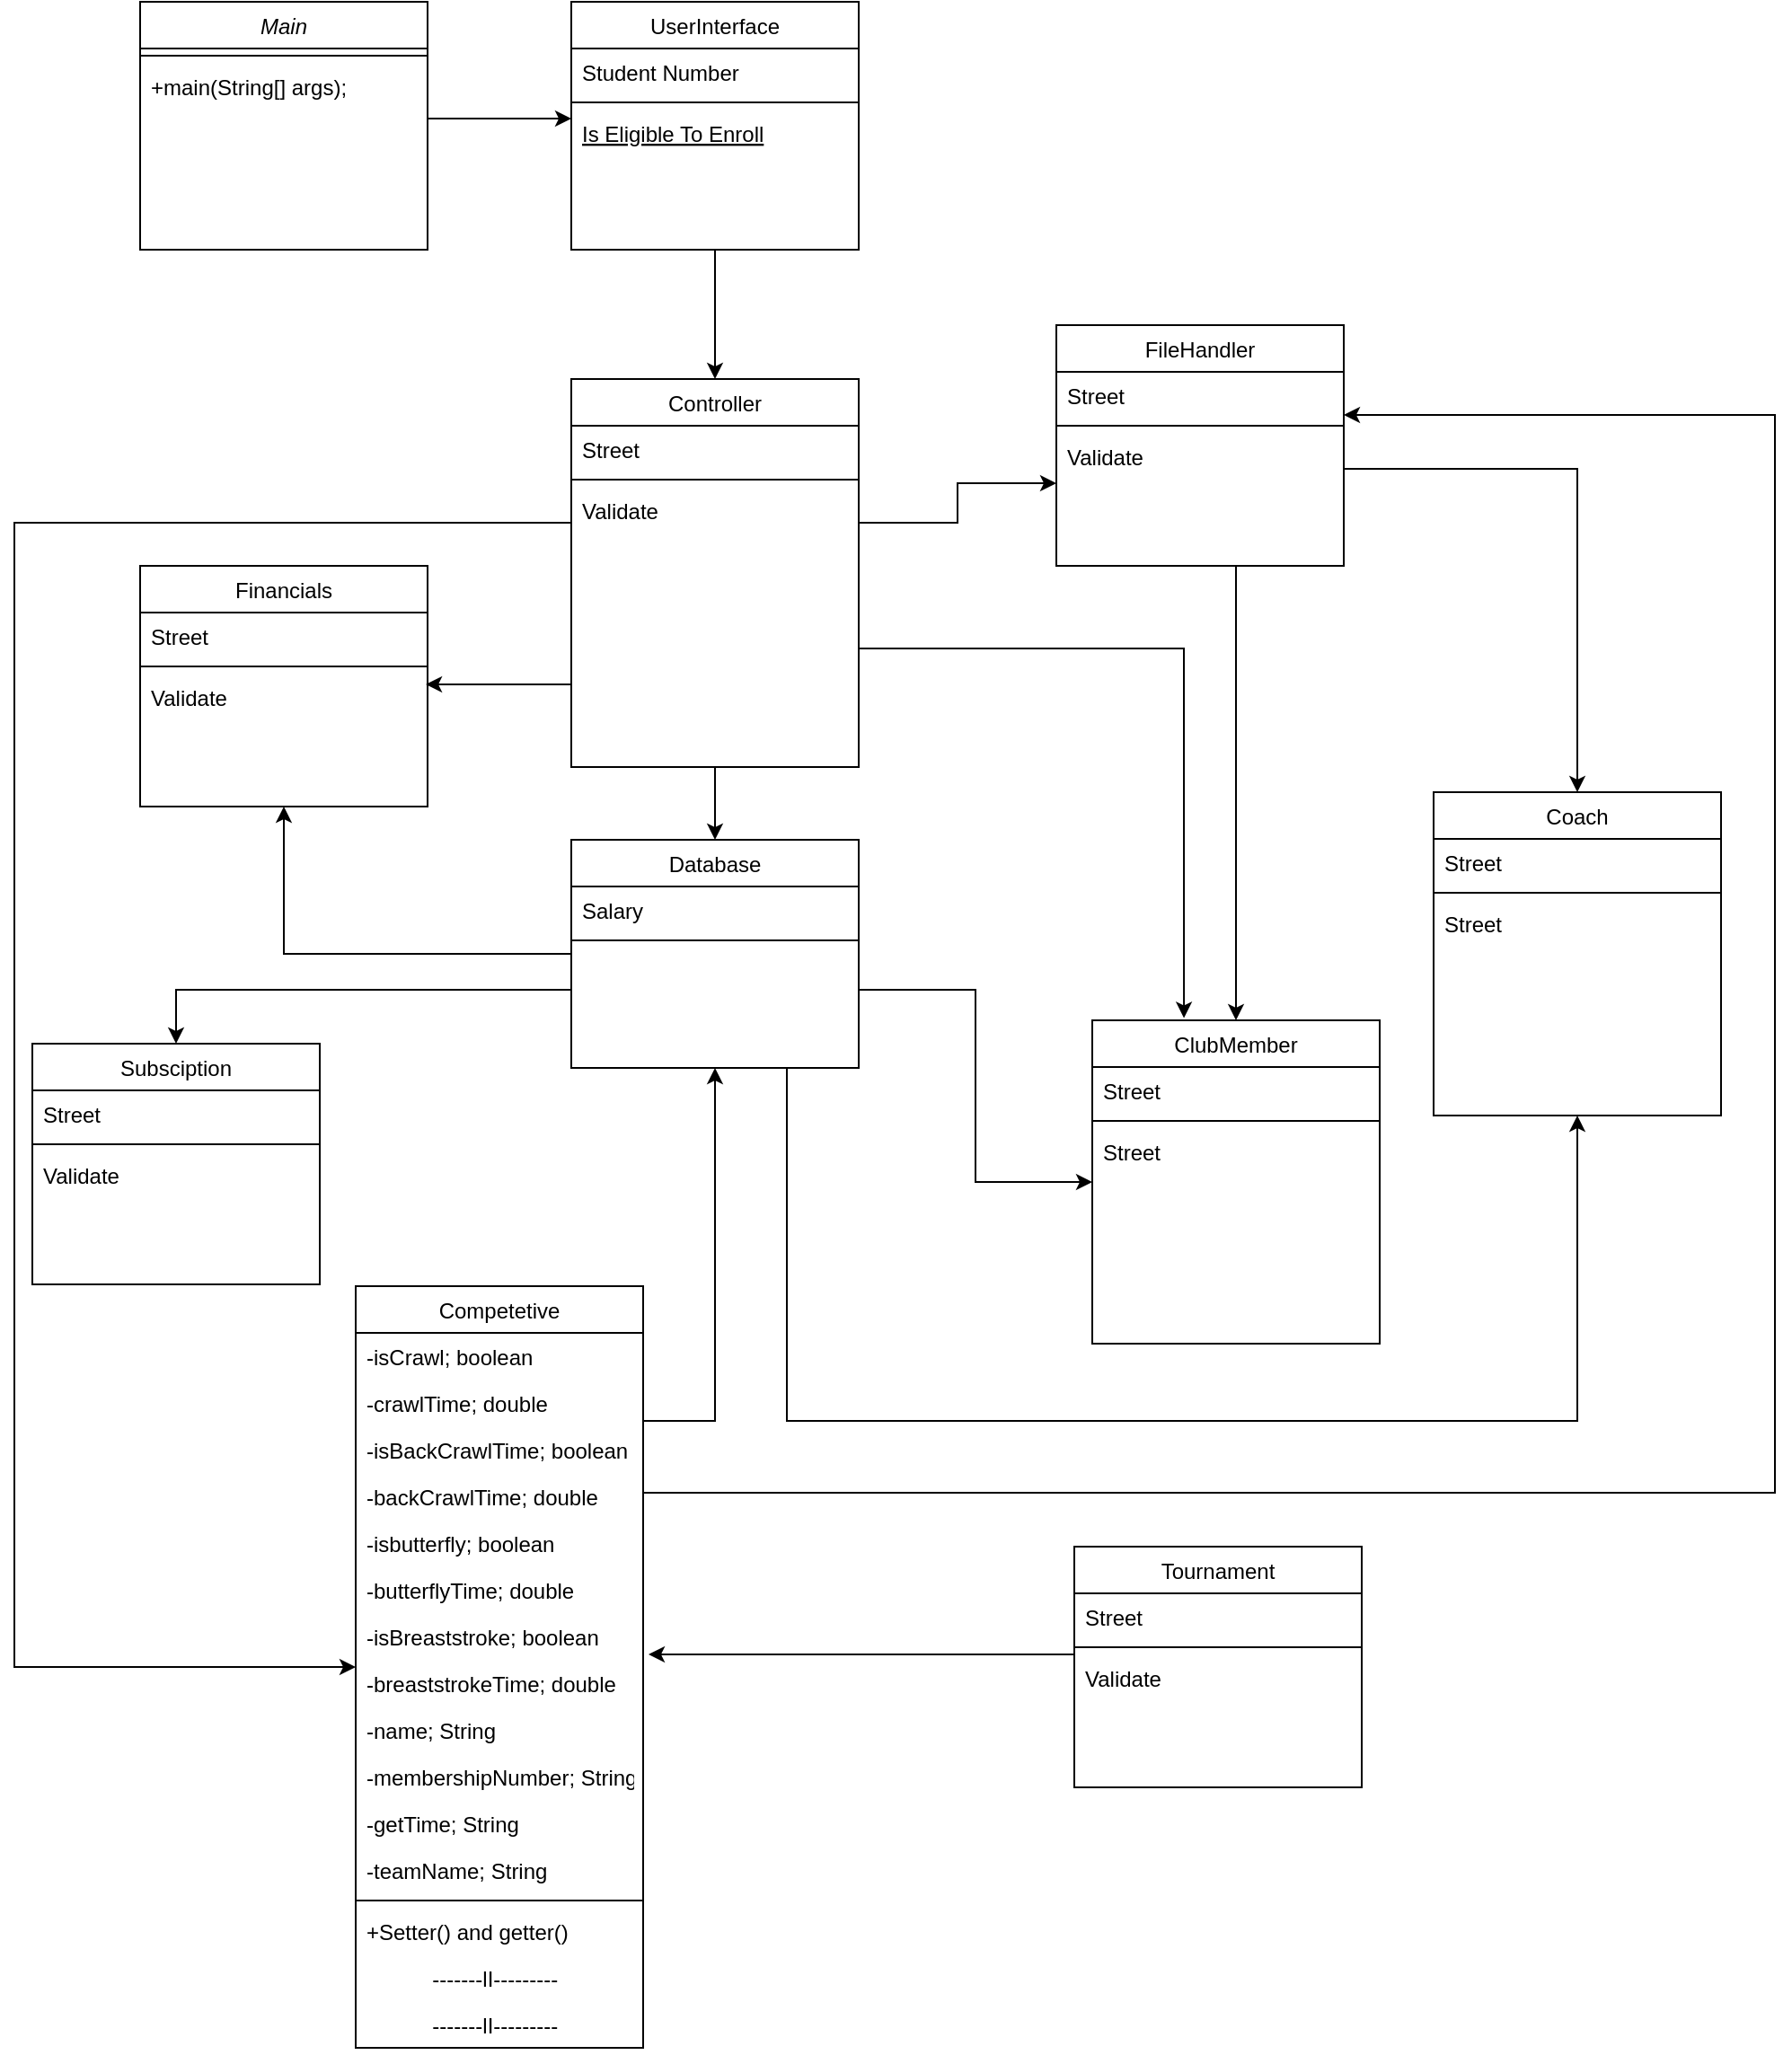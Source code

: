 <mxfile version="20.6.0" type="github">
  <diagram id="C5RBs43oDa-KdzZeNtuy" name="Page-1">
    <mxGraphModel dx="1577" dy="1075" grid="1" gridSize="10" guides="1" tooltips="1" connect="1" arrows="1" fold="1" page="1" pageScale="1" pageWidth="827" pageHeight="1169" math="0" shadow="0">
      <root>
        <mxCell id="WIyWlLk6GJQsqaUBKTNV-0" />
        <mxCell id="WIyWlLk6GJQsqaUBKTNV-1" parent="WIyWlLk6GJQsqaUBKTNV-0" />
        <mxCell id="rZ13fsfRq3d-aUq30Xw--27" value="Main" style="swimlane;fontStyle=2;align=center;verticalAlign=top;childLayout=stackLayout;horizontal=1;startSize=26;horizontalStack=0;resizeParent=1;resizeLast=0;collapsible=1;marginBottom=0;rounded=0;shadow=0;strokeWidth=1;" parent="WIyWlLk6GJQsqaUBKTNV-1" vertex="1">
          <mxGeometry x="80" y="80" width="160" height="138" as="geometry">
            <mxRectangle x="230" y="140" width="160" height="26" as="alternateBounds" />
          </mxGeometry>
        </mxCell>
        <mxCell id="rZ13fsfRq3d-aUq30Xw--29" value="" style="line;html=1;strokeWidth=1;align=left;verticalAlign=middle;spacingTop=-1;spacingLeft=3;spacingRight=3;rotatable=0;labelPosition=right;points=[];portConstraint=eastwest;" parent="rZ13fsfRq3d-aUq30Xw--27" vertex="1">
          <mxGeometry y="26" width="160" height="8" as="geometry" />
        </mxCell>
        <mxCell id="rZ13fsfRq3d-aUq30Xw--30" value="+main(String[] args);" style="text;align=left;verticalAlign=top;spacingLeft=4;spacingRight=4;overflow=hidden;rotatable=0;points=[[0,0.5],[1,0.5]];portConstraint=eastwest;" parent="rZ13fsfRq3d-aUq30Xw--27" vertex="1">
          <mxGeometry y="34" width="160" height="26" as="geometry" />
        </mxCell>
        <mxCell id="rZ13fsfRq3d-aUq30Xw--31" style="edgeStyle=orthogonalEdgeStyle;rounded=0;orthogonalLoop=1;jettySize=auto;html=1;entryX=0.5;entryY=0;entryDx=0;entryDy=0;" parent="WIyWlLk6GJQsqaUBKTNV-1" source="rZ13fsfRq3d-aUq30Xw--32" target="rZ13fsfRq3d-aUq30Xw--42" edge="1">
          <mxGeometry relative="1" as="geometry" />
        </mxCell>
        <mxCell id="rZ13fsfRq3d-aUq30Xw--32" value="UserInterface" style="swimlane;fontStyle=0;align=center;verticalAlign=top;childLayout=stackLayout;horizontal=1;startSize=26;horizontalStack=0;resizeParent=1;resizeLast=0;collapsible=1;marginBottom=0;rounded=0;shadow=0;strokeWidth=1;" parent="WIyWlLk6GJQsqaUBKTNV-1" vertex="1">
          <mxGeometry x="320" y="80" width="160" height="138" as="geometry">
            <mxRectangle x="130" y="380" width="160" height="26" as="alternateBounds" />
          </mxGeometry>
        </mxCell>
        <mxCell id="rZ13fsfRq3d-aUq30Xw--33" value="Student Number" style="text;align=left;verticalAlign=top;spacingLeft=4;spacingRight=4;overflow=hidden;rotatable=0;points=[[0,0.5],[1,0.5]];portConstraint=eastwest;" parent="rZ13fsfRq3d-aUq30Xw--32" vertex="1">
          <mxGeometry y="26" width="160" height="26" as="geometry" />
        </mxCell>
        <mxCell id="rZ13fsfRq3d-aUq30Xw--34" value="" style="line;html=1;strokeWidth=1;align=left;verticalAlign=middle;spacingTop=-1;spacingLeft=3;spacingRight=3;rotatable=0;labelPosition=right;points=[];portConstraint=eastwest;" parent="rZ13fsfRq3d-aUq30Xw--32" vertex="1">
          <mxGeometry y="52" width="160" height="8" as="geometry" />
        </mxCell>
        <mxCell id="rZ13fsfRq3d-aUq30Xw--35" value="Is Eligible To Enroll" style="text;align=left;verticalAlign=top;spacingLeft=4;spacingRight=4;overflow=hidden;rotatable=0;points=[[0,0.5],[1,0.5]];portConstraint=eastwest;fontStyle=4" parent="rZ13fsfRq3d-aUq30Xw--32" vertex="1">
          <mxGeometry y="60" width="160" height="26" as="geometry" />
        </mxCell>
        <mxCell id="FbTylUr4ram6qx53Be_j-48" style="edgeStyle=orthogonalEdgeStyle;rounded=0;orthogonalLoop=1;jettySize=auto;html=1;entryX=0;entryY=0.5;entryDx=0;entryDy=0;" edge="1" parent="WIyWlLk6GJQsqaUBKTNV-1" source="rZ13fsfRq3d-aUq30Xw--36" target="rZ13fsfRq3d-aUq30Xw--47">
          <mxGeometry relative="1" as="geometry">
            <Array as="points">
              <mxPoint x="545" y="630" />
              <mxPoint x="545" y="737" />
            </Array>
          </mxGeometry>
        </mxCell>
        <mxCell id="FbTylUr4ram6qx53Be_j-49" style="edgeStyle=orthogonalEdgeStyle;rounded=0;orthogonalLoop=1;jettySize=auto;html=1;entryX=0.5;entryY=1;entryDx=0;entryDy=0;exitX=0.75;exitY=1;exitDx=0;exitDy=0;" edge="1" parent="WIyWlLk6GJQsqaUBKTNV-1" source="rZ13fsfRq3d-aUq30Xw--36" target="FbTylUr4ram6qx53Be_j-22">
          <mxGeometry relative="1" as="geometry">
            <Array as="points">
              <mxPoint x="440" y="870" />
              <mxPoint x="880" y="870" />
            </Array>
          </mxGeometry>
        </mxCell>
        <mxCell id="FbTylUr4ram6qx53Be_j-51" style="edgeStyle=orthogonalEdgeStyle;rounded=0;orthogonalLoop=1;jettySize=auto;html=1;entryX=0.5;entryY=1;entryDx=0;entryDy=0;" edge="1" parent="WIyWlLk6GJQsqaUBKTNV-1" source="rZ13fsfRq3d-aUq30Xw--36" target="FbTylUr4ram6qx53Be_j-0">
          <mxGeometry relative="1" as="geometry" />
        </mxCell>
        <mxCell id="FbTylUr4ram6qx53Be_j-52" style="edgeStyle=orthogonalEdgeStyle;rounded=0;orthogonalLoop=1;jettySize=auto;html=1;entryX=0.5;entryY=0;entryDx=0;entryDy=0;" edge="1" parent="WIyWlLk6GJQsqaUBKTNV-1" source="rZ13fsfRq3d-aUq30Xw--36" target="FbTylUr4ram6qx53Be_j-5">
          <mxGeometry relative="1" as="geometry">
            <Array as="points">
              <mxPoint x="100" y="630" />
            </Array>
          </mxGeometry>
        </mxCell>
        <mxCell id="rZ13fsfRq3d-aUq30Xw--36" value="Database" style="swimlane;fontStyle=0;align=center;verticalAlign=top;childLayout=stackLayout;horizontal=1;startSize=26;horizontalStack=0;resizeParent=1;resizeLast=0;collapsible=1;marginBottom=0;rounded=0;shadow=0;strokeWidth=1;" parent="WIyWlLk6GJQsqaUBKTNV-1" vertex="1">
          <mxGeometry x="320" y="546.5" width="160" height="127" as="geometry">
            <mxRectangle x="340" y="380" width="170" height="26" as="alternateBounds" />
          </mxGeometry>
        </mxCell>
        <mxCell id="rZ13fsfRq3d-aUq30Xw--37" value="Salary" style="text;align=left;verticalAlign=top;spacingLeft=4;spacingRight=4;overflow=hidden;rotatable=0;points=[[0,0.5],[1,0.5]];portConstraint=eastwest;" parent="rZ13fsfRq3d-aUq30Xw--36" vertex="1">
          <mxGeometry y="26" width="160" height="26" as="geometry" />
        </mxCell>
        <mxCell id="rZ13fsfRq3d-aUq30Xw--38" value="" style="line;html=1;strokeWidth=1;align=left;verticalAlign=middle;spacingTop=-1;spacingLeft=3;spacingRight=3;rotatable=0;labelPosition=right;points=[];portConstraint=eastwest;" parent="rZ13fsfRq3d-aUq30Xw--36" vertex="1">
          <mxGeometry y="52" width="160" height="8" as="geometry" />
        </mxCell>
        <mxCell id="FbTylUr4ram6qx53Be_j-44" style="edgeStyle=orthogonalEdgeStyle;rounded=0;orthogonalLoop=1;jettySize=auto;html=1;entryX=0;entryY=1.077;entryDx=0;entryDy=0;entryPerimeter=0;" edge="1" parent="WIyWlLk6GJQsqaUBKTNV-1" source="rZ13fsfRq3d-aUq30Xw--42" target="rZ13fsfRq3d-aUq30Xw--53">
          <mxGeometry relative="1" as="geometry">
            <Array as="points">
              <mxPoint x="535" y="370" />
              <mxPoint x="535" y="348" />
            </Array>
          </mxGeometry>
        </mxCell>
        <mxCell id="FbTylUr4ram6qx53Be_j-47" style="edgeStyle=orthogonalEdgeStyle;rounded=0;orthogonalLoop=1;jettySize=auto;html=1;entryX=0.994;entryY=0.231;entryDx=0;entryDy=0;entryPerimeter=0;" edge="1" parent="WIyWlLk6GJQsqaUBKTNV-1" source="rZ13fsfRq3d-aUq30Xw--42" target="FbTylUr4ram6qx53Be_j-3">
          <mxGeometry relative="1" as="geometry">
            <Array as="points">
              <mxPoint x="270" y="460" />
              <mxPoint x="270" y="460" />
            </Array>
          </mxGeometry>
        </mxCell>
        <mxCell id="FbTylUr4ram6qx53Be_j-50" style="edgeStyle=orthogonalEdgeStyle;rounded=0;orthogonalLoop=1;jettySize=auto;html=1;exitX=0;exitY=0.5;exitDx=0;exitDy=0;" edge="1" parent="WIyWlLk6GJQsqaUBKTNV-1" source="rZ13fsfRq3d-aUq30Xw--43" target="FbTylUr4ram6qx53Be_j-13">
          <mxGeometry relative="1" as="geometry">
            <mxPoint x="370" y="720" as="targetPoint" />
            <Array as="points">
              <mxPoint x="320" y="370" />
              <mxPoint x="10" y="370" />
              <mxPoint x="10" y="1007" />
            </Array>
          </mxGeometry>
        </mxCell>
        <mxCell id="FbTylUr4ram6qx53Be_j-53" style="edgeStyle=orthogonalEdgeStyle;rounded=0;orthogonalLoop=1;jettySize=auto;html=1;entryX=0.319;entryY=-0.007;entryDx=0;entryDy=0;entryPerimeter=0;" edge="1" parent="WIyWlLk6GJQsqaUBKTNV-1" source="rZ13fsfRq3d-aUq30Xw--42" target="rZ13fsfRq3d-aUq30Xw--47">
          <mxGeometry relative="1" as="geometry">
            <Array as="points">
              <mxPoint x="661" y="440" />
            </Array>
          </mxGeometry>
        </mxCell>
        <mxCell id="FbTylUr4ram6qx53Be_j-66" style="edgeStyle=orthogonalEdgeStyle;rounded=0;orthogonalLoop=1;jettySize=auto;html=1;entryX=0.5;entryY=0;entryDx=0;entryDy=0;" edge="1" parent="WIyWlLk6GJQsqaUBKTNV-1" source="rZ13fsfRq3d-aUq30Xw--42" target="rZ13fsfRq3d-aUq30Xw--36">
          <mxGeometry relative="1" as="geometry" />
        </mxCell>
        <mxCell id="rZ13fsfRq3d-aUq30Xw--42" value="Controller" style="swimlane;fontStyle=0;align=center;verticalAlign=top;childLayout=stackLayout;horizontal=1;startSize=26;horizontalStack=0;resizeParent=1;resizeLast=0;collapsible=1;marginBottom=0;rounded=0;shadow=0;strokeWidth=1;" parent="WIyWlLk6GJQsqaUBKTNV-1" vertex="1">
          <mxGeometry x="320" y="290" width="160" height="216" as="geometry">
            <mxRectangle x="550" y="140" width="160" height="26" as="alternateBounds" />
          </mxGeometry>
        </mxCell>
        <mxCell id="rZ13fsfRq3d-aUq30Xw--43" value="Street" style="text;align=left;verticalAlign=top;spacingLeft=4;spacingRight=4;overflow=hidden;rotatable=0;points=[[0,0.5],[1,0.5]];portConstraint=eastwest;" parent="rZ13fsfRq3d-aUq30Xw--42" vertex="1">
          <mxGeometry y="26" width="160" height="26" as="geometry" />
        </mxCell>
        <mxCell id="rZ13fsfRq3d-aUq30Xw--44" value="" style="line;html=1;strokeWidth=1;align=left;verticalAlign=middle;spacingTop=-1;spacingLeft=3;spacingRight=3;rotatable=0;labelPosition=right;points=[];portConstraint=eastwest;" parent="rZ13fsfRq3d-aUq30Xw--42" vertex="1">
          <mxGeometry y="52" width="160" height="8" as="geometry" />
        </mxCell>
        <mxCell id="rZ13fsfRq3d-aUq30Xw--45" value="Validate" style="text;align=left;verticalAlign=top;spacingLeft=4;spacingRight=4;overflow=hidden;rotatable=0;points=[[0,0.5],[1,0.5]];portConstraint=eastwest;" parent="rZ13fsfRq3d-aUq30Xw--42" vertex="1">
          <mxGeometry y="60" width="160" height="26" as="geometry" />
        </mxCell>
        <mxCell id="rZ13fsfRq3d-aUq30Xw--46" style="edgeStyle=orthogonalEdgeStyle;rounded=0;orthogonalLoop=1;jettySize=auto;html=1;entryX=0;entryY=0.5;entryDx=0;entryDy=0;" parent="WIyWlLk6GJQsqaUBKTNV-1" edge="1">
          <mxGeometry relative="1" as="geometry">
            <mxPoint x="240" y="145" as="sourcePoint" />
            <mxPoint x="320" y="145" as="targetPoint" />
          </mxGeometry>
        </mxCell>
        <mxCell id="rZ13fsfRq3d-aUq30Xw--47" value="ClubMember" style="swimlane;fontStyle=0;align=center;verticalAlign=top;childLayout=stackLayout;horizontal=1;startSize=26;horizontalStack=0;resizeParent=1;resizeLast=0;collapsible=1;marginBottom=0;rounded=0;shadow=0;strokeWidth=1;" parent="WIyWlLk6GJQsqaUBKTNV-1" vertex="1">
          <mxGeometry x="610" y="647" width="160" height="180" as="geometry">
            <mxRectangle x="550" y="140" width="160" height="26" as="alternateBounds" />
          </mxGeometry>
        </mxCell>
        <mxCell id="rZ13fsfRq3d-aUq30Xw--48" value="Street" style="text;align=left;verticalAlign=top;spacingLeft=4;spacingRight=4;overflow=hidden;rotatable=0;points=[[0,0.5],[1,0.5]];portConstraint=eastwest;" parent="rZ13fsfRq3d-aUq30Xw--47" vertex="1">
          <mxGeometry y="26" width="160" height="26" as="geometry" />
        </mxCell>
        <mxCell id="rZ13fsfRq3d-aUq30Xw--49" value="" style="line;html=1;strokeWidth=1;align=left;verticalAlign=middle;spacingTop=-1;spacingLeft=3;spacingRight=3;rotatable=0;labelPosition=right;points=[];portConstraint=eastwest;" parent="rZ13fsfRq3d-aUq30Xw--47" vertex="1">
          <mxGeometry y="52" width="160" height="8" as="geometry" />
        </mxCell>
        <mxCell id="FbTylUr4ram6qx53Be_j-21" value="Street" style="text;align=left;verticalAlign=top;spacingLeft=4;spacingRight=4;overflow=hidden;rotatable=0;points=[[0,0.5],[1,0.5]];portConstraint=eastwest;" vertex="1" parent="rZ13fsfRq3d-aUq30Xw--47">
          <mxGeometry y="60" width="160" height="26" as="geometry" />
        </mxCell>
        <mxCell id="FbTylUr4ram6qx53Be_j-45" style="edgeStyle=orthogonalEdgeStyle;rounded=0;orthogonalLoop=1;jettySize=auto;html=1;entryX=0.5;entryY=0;entryDx=0;entryDy=0;" edge="1" parent="WIyWlLk6GJQsqaUBKTNV-1" source="rZ13fsfRq3d-aUq30Xw--50" target="FbTylUr4ram6qx53Be_j-22">
          <mxGeometry relative="1" as="geometry">
            <Array as="points">
              <mxPoint x="880" y="340" />
            </Array>
          </mxGeometry>
        </mxCell>
        <mxCell id="FbTylUr4ram6qx53Be_j-46" style="edgeStyle=orthogonalEdgeStyle;rounded=0;orthogonalLoop=1;jettySize=auto;html=1;entryX=0.5;entryY=0;entryDx=0;entryDy=0;" edge="1" parent="WIyWlLk6GJQsqaUBKTNV-1" source="rZ13fsfRq3d-aUq30Xw--50" target="rZ13fsfRq3d-aUq30Xw--47">
          <mxGeometry relative="1" as="geometry">
            <Array as="points">
              <mxPoint x="690" y="450" />
              <mxPoint x="690" y="450" />
            </Array>
          </mxGeometry>
        </mxCell>
        <mxCell id="rZ13fsfRq3d-aUq30Xw--50" value="FileHandler" style="swimlane;fontStyle=0;align=center;verticalAlign=top;childLayout=stackLayout;horizontal=1;startSize=26;horizontalStack=0;resizeParent=1;resizeLast=0;collapsible=1;marginBottom=0;rounded=0;shadow=0;strokeWidth=1;" parent="WIyWlLk6GJQsqaUBKTNV-1" vertex="1">
          <mxGeometry x="590" y="260" width="160" height="134" as="geometry">
            <mxRectangle x="550" y="140" width="160" height="26" as="alternateBounds" />
          </mxGeometry>
        </mxCell>
        <mxCell id="rZ13fsfRq3d-aUq30Xw--51" value="Street" style="text;align=left;verticalAlign=top;spacingLeft=4;spacingRight=4;overflow=hidden;rotatable=0;points=[[0,0.5],[1,0.5]];portConstraint=eastwest;" parent="rZ13fsfRq3d-aUq30Xw--50" vertex="1">
          <mxGeometry y="26" width="160" height="26" as="geometry" />
        </mxCell>
        <mxCell id="rZ13fsfRq3d-aUq30Xw--52" value="" style="line;html=1;strokeWidth=1;align=left;verticalAlign=middle;spacingTop=-1;spacingLeft=3;spacingRight=3;rotatable=0;labelPosition=right;points=[];portConstraint=eastwest;" parent="rZ13fsfRq3d-aUq30Xw--50" vertex="1">
          <mxGeometry y="52" width="160" height="8" as="geometry" />
        </mxCell>
        <mxCell id="rZ13fsfRq3d-aUq30Xw--53" value="Validate" style="text;align=left;verticalAlign=top;spacingLeft=4;spacingRight=4;overflow=hidden;rotatable=0;points=[[0,0.5],[1,0.5]];portConstraint=eastwest;" parent="rZ13fsfRq3d-aUq30Xw--50" vertex="1">
          <mxGeometry y="60" width="160" height="26" as="geometry" />
        </mxCell>
        <mxCell id="FbTylUr4ram6qx53Be_j-0" value="Financials" style="swimlane;fontStyle=0;align=center;verticalAlign=top;childLayout=stackLayout;horizontal=1;startSize=26;horizontalStack=0;resizeParent=1;resizeLast=0;collapsible=1;marginBottom=0;rounded=0;shadow=0;strokeWidth=1;" vertex="1" parent="WIyWlLk6GJQsqaUBKTNV-1">
          <mxGeometry x="80" y="394" width="160" height="134" as="geometry">
            <mxRectangle x="550" y="140" width="160" height="26" as="alternateBounds" />
          </mxGeometry>
        </mxCell>
        <mxCell id="FbTylUr4ram6qx53Be_j-1" value="Street" style="text;align=left;verticalAlign=top;spacingLeft=4;spacingRight=4;overflow=hidden;rotatable=0;points=[[0,0.5],[1,0.5]];portConstraint=eastwest;" vertex="1" parent="FbTylUr4ram6qx53Be_j-0">
          <mxGeometry y="26" width="160" height="26" as="geometry" />
        </mxCell>
        <mxCell id="FbTylUr4ram6qx53Be_j-2" value="" style="line;html=1;strokeWidth=1;align=left;verticalAlign=middle;spacingTop=-1;spacingLeft=3;spacingRight=3;rotatable=0;labelPosition=right;points=[];portConstraint=eastwest;" vertex="1" parent="FbTylUr4ram6qx53Be_j-0">
          <mxGeometry y="52" width="160" height="8" as="geometry" />
        </mxCell>
        <mxCell id="FbTylUr4ram6qx53Be_j-3" value="Validate" style="text;align=left;verticalAlign=top;spacingLeft=4;spacingRight=4;overflow=hidden;rotatable=0;points=[[0,0.5],[1,0.5]];portConstraint=eastwest;" vertex="1" parent="FbTylUr4ram6qx53Be_j-0">
          <mxGeometry y="60" width="160" height="26" as="geometry" />
        </mxCell>
        <mxCell id="FbTylUr4ram6qx53Be_j-5" value="Subsciption" style="swimlane;fontStyle=0;align=center;verticalAlign=top;childLayout=stackLayout;horizontal=1;startSize=26;horizontalStack=0;resizeParent=1;resizeLast=0;collapsible=1;marginBottom=0;rounded=0;shadow=0;strokeWidth=1;" vertex="1" parent="WIyWlLk6GJQsqaUBKTNV-1">
          <mxGeometry x="20" y="660" width="160" height="134" as="geometry">
            <mxRectangle x="550" y="140" width="160" height="26" as="alternateBounds" />
          </mxGeometry>
        </mxCell>
        <mxCell id="FbTylUr4ram6qx53Be_j-6" value="Street" style="text;align=left;verticalAlign=top;spacingLeft=4;spacingRight=4;overflow=hidden;rotatable=0;points=[[0,0.5],[1,0.5]];portConstraint=eastwest;" vertex="1" parent="FbTylUr4ram6qx53Be_j-5">
          <mxGeometry y="26" width="160" height="26" as="geometry" />
        </mxCell>
        <mxCell id="FbTylUr4ram6qx53Be_j-7" value="" style="line;html=1;strokeWidth=1;align=left;verticalAlign=middle;spacingTop=-1;spacingLeft=3;spacingRight=3;rotatable=0;labelPosition=right;points=[];portConstraint=eastwest;" vertex="1" parent="FbTylUr4ram6qx53Be_j-5">
          <mxGeometry y="52" width="160" height="8" as="geometry" />
        </mxCell>
        <mxCell id="FbTylUr4ram6qx53Be_j-8" value="Validate" style="text;align=left;verticalAlign=top;spacingLeft=4;spacingRight=4;overflow=hidden;rotatable=0;points=[[0,0.5],[1,0.5]];portConstraint=eastwest;" vertex="1" parent="FbTylUr4ram6qx53Be_j-5">
          <mxGeometry y="60" width="160" height="26" as="geometry" />
        </mxCell>
        <mxCell id="FbTylUr4ram6qx53Be_j-42" style="edgeStyle=orthogonalEdgeStyle;rounded=0;orthogonalLoop=1;jettySize=auto;html=1;entryX=0.5;entryY=1;entryDx=0;entryDy=0;" edge="1" parent="WIyWlLk6GJQsqaUBKTNV-1" source="FbTylUr4ram6qx53Be_j-13" target="rZ13fsfRq3d-aUq30Xw--36">
          <mxGeometry relative="1" as="geometry">
            <Array as="points">
              <mxPoint x="400" y="870" />
            </Array>
          </mxGeometry>
        </mxCell>
        <mxCell id="FbTylUr4ram6qx53Be_j-13" value="Competetive" style="swimlane;fontStyle=0;align=center;verticalAlign=top;childLayout=stackLayout;horizontal=1;startSize=26;horizontalStack=0;resizeParent=1;resizeLast=0;collapsible=1;marginBottom=0;rounded=0;shadow=0;strokeWidth=1;" vertex="1" parent="WIyWlLk6GJQsqaUBKTNV-1">
          <mxGeometry x="200" y="795" width="160" height="424" as="geometry">
            <mxRectangle x="550" y="140" width="160" height="26" as="alternateBounds" />
          </mxGeometry>
        </mxCell>
        <mxCell id="FbTylUr4ram6qx53Be_j-14" value="-isCrawl; boolean" style="text;align=left;verticalAlign=top;spacingLeft=4;spacingRight=4;overflow=hidden;rotatable=0;points=[[0,0.5],[1,0.5]];portConstraint=eastwest;" vertex="1" parent="FbTylUr4ram6qx53Be_j-13">
          <mxGeometry y="26" width="160" height="26" as="geometry" />
        </mxCell>
        <mxCell id="FbTylUr4ram6qx53Be_j-16" value="-crawlTime; double" style="text;align=left;verticalAlign=top;spacingLeft=4;spacingRight=4;overflow=hidden;rotatable=0;points=[[0,0.5],[1,0.5]];portConstraint=eastwest;" vertex="1" parent="FbTylUr4ram6qx53Be_j-13">
          <mxGeometry y="52" width="160" height="26" as="geometry" />
        </mxCell>
        <mxCell id="FbTylUr4ram6qx53Be_j-28" value="-isBackCrawlTime; boolean&#xa;" style="text;align=left;verticalAlign=top;spacingLeft=4;spacingRight=4;overflow=hidden;rotatable=0;points=[[0,0.5],[1,0.5]];portConstraint=eastwest;" vertex="1" parent="FbTylUr4ram6qx53Be_j-13">
          <mxGeometry y="78" width="160" height="26" as="geometry" />
        </mxCell>
        <mxCell id="FbTylUr4ram6qx53Be_j-32" value="-backCrawlTime; double" style="text;align=left;verticalAlign=top;spacingLeft=4;spacingRight=4;overflow=hidden;rotatable=0;points=[[0,0.5],[1,0.5]];portConstraint=eastwest;" vertex="1" parent="FbTylUr4ram6qx53Be_j-13">
          <mxGeometry y="104" width="160" height="26" as="geometry" />
        </mxCell>
        <mxCell id="FbTylUr4ram6qx53Be_j-29" value="-isbutterfly; boolean" style="text;align=left;verticalAlign=top;spacingLeft=4;spacingRight=4;overflow=hidden;rotatable=0;points=[[0,0.5],[1,0.5]];portConstraint=eastwest;" vertex="1" parent="FbTylUr4ram6qx53Be_j-13">
          <mxGeometry y="130" width="160" height="26" as="geometry" />
        </mxCell>
        <mxCell id="FbTylUr4ram6qx53Be_j-30" value="-butterflyTime; double" style="text;align=left;verticalAlign=top;spacingLeft=4;spacingRight=4;overflow=hidden;rotatable=0;points=[[0,0.5],[1,0.5]];portConstraint=eastwest;" vertex="1" parent="FbTylUr4ram6qx53Be_j-13">
          <mxGeometry y="156" width="160" height="26" as="geometry" />
        </mxCell>
        <mxCell id="FbTylUr4ram6qx53Be_j-31" value="-isBreaststroke; boolean" style="text;align=left;verticalAlign=top;spacingLeft=4;spacingRight=4;overflow=hidden;rotatable=0;points=[[0,0.5],[1,0.5]];portConstraint=eastwest;" vertex="1" parent="FbTylUr4ram6qx53Be_j-13">
          <mxGeometry y="182" width="160" height="26" as="geometry" />
        </mxCell>
        <mxCell id="FbTylUr4ram6qx53Be_j-33" value="-breaststrokeTime; double" style="text;align=left;verticalAlign=top;spacingLeft=4;spacingRight=4;overflow=hidden;rotatable=0;points=[[0,0.5],[1,0.5]];portConstraint=eastwest;" vertex="1" parent="FbTylUr4ram6qx53Be_j-13">
          <mxGeometry y="208" width="160" height="26" as="geometry" />
        </mxCell>
        <mxCell id="FbTylUr4ram6qx53Be_j-34" value="-name; String" style="text;align=left;verticalAlign=top;spacingLeft=4;spacingRight=4;overflow=hidden;rotatable=0;points=[[0,0.5],[1,0.5]];portConstraint=eastwest;" vertex="1" parent="FbTylUr4ram6qx53Be_j-13">
          <mxGeometry y="234" width="160" height="26" as="geometry" />
        </mxCell>
        <mxCell id="FbTylUr4ram6qx53Be_j-35" value="-membershipNumber; String" style="text;align=left;verticalAlign=top;spacingLeft=4;spacingRight=4;overflow=hidden;rotatable=0;points=[[0,0.5],[1,0.5]];portConstraint=eastwest;" vertex="1" parent="FbTylUr4ram6qx53Be_j-13">
          <mxGeometry y="260" width="160" height="26" as="geometry" />
        </mxCell>
        <mxCell id="FbTylUr4ram6qx53Be_j-36" value="-getTime; String" style="text;align=left;verticalAlign=top;spacingLeft=4;spacingRight=4;overflow=hidden;rotatable=0;points=[[0,0.5],[1,0.5]];portConstraint=eastwest;" vertex="1" parent="FbTylUr4ram6qx53Be_j-13">
          <mxGeometry y="286" width="160" height="26" as="geometry" />
        </mxCell>
        <mxCell id="FbTylUr4ram6qx53Be_j-37" value="-teamName; String" style="text;align=left;verticalAlign=top;spacingLeft=4;spacingRight=4;overflow=hidden;rotatable=0;points=[[0,0.5],[1,0.5]];portConstraint=eastwest;" vertex="1" parent="FbTylUr4ram6qx53Be_j-13">
          <mxGeometry y="312" width="160" height="26" as="geometry" />
        </mxCell>
        <mxCell id="FbTylUr4ram6qx53Be_j-15" value="" style="line;html=1;strokeWidth=1;align=left;verticalAlign=middle;spacingTop=-1;spacingLeft=3;spacingRight=3;rotatable=0;labelPosition=right;points=[];portConstraint=eastwest;" vertex="1" parent="FbTylUr4ram6qx53Be_j-13">
          <mxGeometry y="338" width="160" height="8" as="geometry" />
        </mxCell>
        <mxCell id="FbTylUr4ram6qx53Be_j-38" value="+Setter() and getter()" style="text;align=left;verticalAlign=top;spacingLeft=4;spacingRight=4;overflow=hidden;rotatable=0;points=[[0,0.5],[1,0.5]];portConstraint=eastwest;" vertex="1" parent="FbTylUr4ram6qx53Be_j-13">
          <mxGeometry y="346" width="160" height="26" as="geometry" />
        </mxCell>
        <mxCell id="FbTylUr4ram6qx53Be_j-39" value="           -------lI---------" style="text;align=left;verticalAlign=top;spacingLeft=4;spacingRight=4;overflow=hidden;rotatable=0;points=[[0,0.5],[1,0.5]];portConstraint=eastwest;fontStyle=0" vertex="1" parent="FbTylUr4ram6qx53Be_j-13">
          <mxGeometry y="372" width="160" height="26" as="geometry" />
        </mxCell>
        <mxCell id="FbTylUr4ram6qx53Be_j-40" value="           -------lI---------" style="text;align=left;verticalAlign=top;spacingLeft=4;spacingRight=4;overflow=hidden;rotatable=0;points=[[0,0.5],[1,0.5]];portConstraint=eastwest;fontStyle=0" vertex="1" parent="FbTylUr4ram6qx53Be_j-13">
          <mxGeometry y="398" width="160" height="26" as="geometry" />
        </mxCell>
        <mxCell id="FbTylUr4ram6qx53Be_j-62" style="edgeStyle=orthogonalEdgeStyle;rounded=0;orthogonalLoop=1;jettySize=auto;html=1;" edge="1" parent="WIyWlLk6GJQsqaUBKTNV-1" source="FbTylUr4ram6qx53Be_j-17">
          <mxGeometry relative="1" as="geometry">
            <mxPoint x="363" y="1000" as="targetPoint" />
            <Array as="points">
              <mxPoint x="363" y="1000" />
            </Array>
          </mxGeometry>
        </mxCell>
        <mxCell id="FbTylUr4ram6qx53Be_j-17" value="Tournament" style="swimlane;fontStyle=0;align=center;verticalAlign=top;childLayout=stackLayout;horizontal=1;startSize=26;horizontalStack=0;resizeParent=1;resizeLast=0;collapsible=1;marginBottom=0;rounded=0;shadow=0;strokeWidth=1;" vertex="1" parent="WIyWlLk6GJQsqaUBKTNV-1">
          <mxGeometry x="600" y="940" width="160" height="134" as="geometry">
            <mxRectangle x="550" y="140" width="160" height="26" as="alternateBounds" />
          </mxGeometry>
        </mxCell>
        <mxCell id="FbTylUr4ram6qx53Be_j-18" value="Street" style="text;align=left;verticalAlign=top;spacingLeft=4;spacingRight=4;overflow=hidden;rotatable=0;points=[[0,0.5],[1,0.5]];portConstraint=eastwest;" vertex="1" parent="FbTylUr4ram6qx53Be_j-17">
          <mxGeometry y="26" width="160" height="26" as="geometry" />
        </mxCell>
        <mxCell id="FbTylUr4ram6qx53Be_j-19" value="" style="line;html=1;strokeWidth=1;align=left;verticalAlign=middle;spacingTop=-1;spacingLeft=3;spacingRight=3;rotatable=0;labelPosition=right;points=[];portConstraint=eastwest;" vertex="1" parent="FbTylUr4ram6qx53Be_j-17">
          <mxGeometry y="52" width="160" height="8" as="geometry" />
        </mxCell>
        <mxCell id="FbTylUr4ram6qx53Be_j-20" value="Validate" style="text;align=left;verticalAlign=top;spacingLeft=4;spacingRight=4;overflow=hidden;rotatable=0;points=[[0,0.5],[1,0.5]];portConstraint=eastwest;" vertex="1" parent="FbTylUr4ram6qx53Be_j-17">
          <mxGeometry y="60" width="160" height="26" as="geometry" />
        </mxCell>
        <mxCell id="FbTylUr4ram6qx53Be_j-22" value="Coach" style="swimlane;fontStyle=0;align=center;verticalAlign=top;childLayout=stackLayout;horizontal=1;startSize=26;horizontalStack=0;resizeParent=1;resizeLast=0;collapsible=1;marginBottom=0;rounded=0;shadow=0;strokeWidth=1;" vertex="1" parent="WIyWlLk6GJQsqaUBKTNV-1">
          <mxGeometry x="800" y="520" width="160" height="180" as="geometry">
            <mxRectangle x="550" y="140" width="160" height="26" as="alternateBounds" />
          </mxGeometry>
        </mxCell>
        <mxCell id="FbTylUr4ram6qx53Be_j-23" value="Street" style="text;align=left;verticalAlign=top;spacingLeft=4;spacingRight=4;overflow=hidden;rotatable=0;points=[[0,0.5],[1,0.5]];portConstraint=eastwest;" vertex="1" parent="FbTylUr4ram6qx53Be_j-22">
          <mxGeometry y="26" width="160" height="26" as="geometry" />
        </mxCell>
        <mxCell id="FbTylUr4ram6qx53Be_j-24" value="" style="line;html=1;strokeWidth=1;align=left;verticalAlign=middle;spacingTop=-1;spacingLeft=3;spacingRight=3;rotatable=0;labelPosition=right;points=[];portConstraint=eastwest;" vertex="1" parent="FbTylUr4ram6qx53Be_j-22">
          <mxGeometry y="52" width="160" height="8" as="geometry" />
        </mxCell>
        <mxCell id="FbTylUr4ram6qx53Be_j-25" value="Street" style="text;align=left;verticalAlign=top;spacingLeft=4;spacingRight=4;overflow=hidden;rotatable=0;points=[[0,0.5],[1,0.5]];portConstraint=eastwest;" vertex="1" parent="FbTylUr4ram6qx53Be_j-22">
          <mxGeometry y="60" width="160" height="26" as="geometry" />
        </mxCell>
        <mxCell id="FbTylUr4ram6qx53Be_j-54" style="edgeStyle=orthogonalEdgeStyle;rounded=0;orthogonalLoop=1;jettySize=auto;html=1;" edge="1" parent="WIyWlLk6GJQsqaUBKTNV-1">
          <mxGeometry relative="1" as="geometry">
            <mxPoint x="360" y="910" as="sourcePoint" />
            <mxPoint x="750" y="310" as="targetPoint" />
            <Array as="points">
              <mxPoint x="990" y="910" />
              <mxPoint x="990" y="310" />
              <mxPoint x="750" y="310" />
            </Array>
          </mxGeometry>
        </mxCell>
      </root>
    </mxGraphModel>
  </diagram>
</mxfile>
